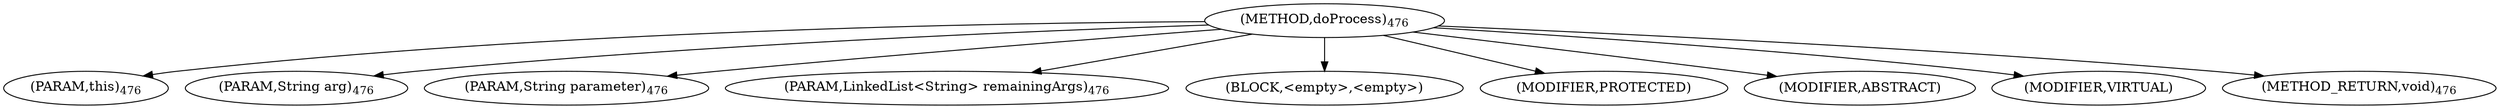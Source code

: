 digraph "doProcess" {  
"1323" [label = <(METHOD,doProcess)<SUB>476</SUB>> ]
"1324" [label = <(PARAM,this)<SUB>476</SUB>> ]
"1325" [label = <(PARAM,String arg)<SUB>476</SUB>> ]
"1326" [label = <(PARAM,String parameter)<SUB>476</SUB>> ]
"1327" [label = <(PARAM,LinkedList&lt;String&gt; remainingArgs)<SUB>476</SUB>> ]
"1328" [label = <(BLOCK,&lt;empty&gt;,&lt;empty&gt;)> ]
"1329" [label = <(MODIFIER,PROTECTED)> ]
"1330" [label = <(MODIFIER,ABSTRACT)> ]
"1331" [label = <(MODIFIER,VIRTUAL)> ]
"1332" [label = <(METHOD_RETURN,void)<SUB>476</SUB>> ]
  "1323" -> "1324" 
  "1323" -> "1325" 
  "1323" -> "1326" 
  "1323" -> "1327" 
  "1323" -> "1328" 
  "1323" -> "1329" 
  "1323" -> "1330" 
  "1323" -> "1331" 
  "1323" -> "1332" 
}
